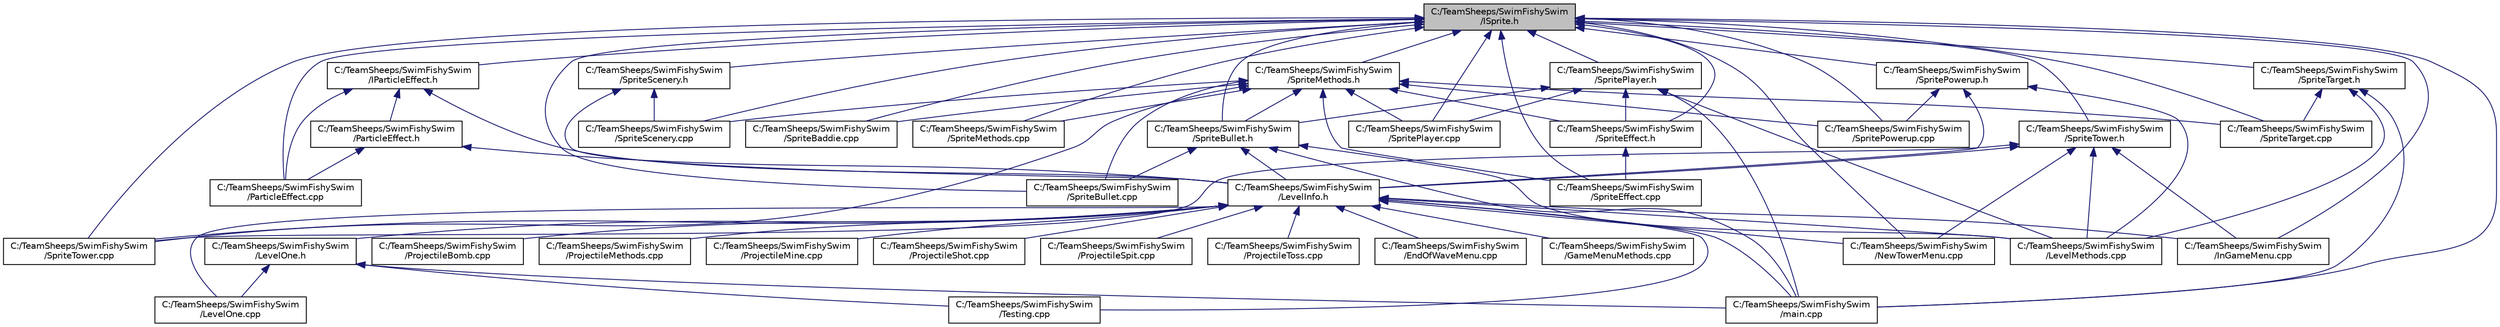 digraph "C:/TeamSheeps/SwimFishySwim/ISprite.h"
{
 // LATEX_PDF_SIZE
  edge [fontname="Helvetica",fontsize="10",labelfontname="Helvetica",labelfontsize="10"];
  node [fontname="Helvetica",fontsize="10",shape=record];
  Node1 [label="C:/TeamSheeps/SwimFishySwim\l/ISprite.h",height=0.2,width=0.4,color="black", fillcolor="grey75", style="filled", fontcolor="black",tooltip=" "];
  Node1 -> Node2 [dir="back",color="midnightblue",fontsize="10",style="solid"];
  Node2 [label="C:/TeamSheeps/SwimFishySwim\l/IParticleEffect.h",height=0.2,width=0.4,color="black", fillcolor="white", style="filled",URL="$_i_particle_effect_8h.html",tooltip=" "];
  Node2 -> Node3 [dir="back",color="midnightblue",fontsize="10",style="solid"];
  Node3 [label="C:/TeamSheeps/SwimFishySwim\l/LevelInfo.h",height=0.2,width=0.4,color="black", fillcolor="white", style="filled",URL="$_level_info_8h.html",tooltip=" "];
  Node3 -> Node4 [dir="back",color="midnightblue",fontsize="10",style="solid"];
  Node4 [label="C:/TeamSheeps/SwimFishySwim\l/EndOfWaveMenu.cpp",height=0.2,width=0.4,color="black", fillcolor="white", style="filled",URL="$_end_of_wave_menu_8cpp.html",tooltip=" "];
  Node3 -> Node5 [dir="back",color="midnightblue",fontsize="10",style="solid"];
  Node5 [label="C:/TeamSheeps/SwimFishySwim\l/GameMenuMethods.cpp",height=0.2,width=0.4,color="black", fillcolor="white", style="filled",URL="$_game_menu_methods_8cpp.html",tooltip=" "];
  Node3 -> Node6 [dir="back",color="midnightblue",fontsize="10",style="solid"];
  Node6 [label="C:/TeamSheeps/SwimFishySwim\l/InGameMenu.cpp",height=0.2,width=0.4,color="black", fillcolor="white", style="filled",URL="$_in_game_menu_8cpp.html",tooltip=" "];
  Node3 -> Node7 [dir="back",color="midnightblue",fontsize="10",style="solid"];
  Node7 [label="C:/TeamSheeps/SwimFishySwim\l/LevelMethods.cpp",height=0.2,width=0.4,color="black", fillcolor="white", style="filled",URL="$_level_methods_8cpp.html",tooltip=" "];
  Node3 -> Node8 [dir="back",color="midnightblue",fontsize="10",style="solid"];
  Node8 [label="C:/TeamSheeps/SwimFishySwim\l/LevelOne.cpp",height=0.2,width=0.4,color="black", fillcolor="white", style="filled",URL="$_level_one_8cpp.html",tooltip=" "];
  Node3 -> Node9 [dir="back",color="midnightblue",fontsize="10",style="solid"];
  Node9 [label="C:/TeamSheeps/SwimFishySwim\l/LevelOne.h",height=0.2,width=0.4,color="black", fillcolor="white", style="filled",URL="$_level_one_8h.html",tooltip=" "];
  Node9 -> Node8 [dir="back",color="midnightblue",fontsize="10",style="solid"];
  Node9 -> Node10 [dir="back",color="midnightblue",fontsize="10",style="solid"];
  Node10 [label="C:/TeamSheeps/SwimFishySwim\l/Testing.cpp",height=0.2,width=0.4,color="black", fillcolor="white", style="filled",URL="$_testing_8cpp.html",tooltip=" "];
  Node9 -> Node11 [dir="back",color="midnightblue",fontsize="10",style="solid"];
  Node11 [label="C:/TeamSheeps/SwimFishySwim\l/main.cpp",height=0.2,width=0.4,color="black", fillcolor="white", style="filled",URL="$main_8cpp.html",tooltip=" "];
  Node3 -> Node12 [dir="back",color="midnightblue",fontsize="10",style="solid"];
  Node12 [label="C:/TeamSheeps/SwimFishySwim\l/NewTowerMenu.cpp",height=0.2,width=0.4,color="black", fillcolor="white", style="filled",URL="$_new_tower_menu_8cpp.html",tooltip=" "];
  Node3 -> Node13 [dir="back",color="midnightblue",fontsize="10",style="solid"];
  Node13 [label="C:/TeamSheeps/SwimFishySwim\l/ProjectileBomb.cpp",height=0.2,width=0.4,color="black", fillcolor="white", style="filled",URL="$_projectile_bomb_8cpp.html",tooltip=" "];
  Node3 -> Node14 [dir="back",color="midnightblue",fontsize="10",style="solid"];
  Node14 [label="C:/TeamSheeps/SwimFishySwim\l/ProjectileMethods.cpp",height=0.2,width=0.4,color="black", fillcolor="white", style="filled",URL="$_projectile_methods_8cpp.html",tooltip=" "];
  Node3 -> Node15 [dir="back",color="midnightblue",fontsize="10",style="solid"];
  Node15 [label="C:/TeamSheeps/SwimFishySwim\l/ProjectileMine.cpp",height=0.2,width=0.4,color="black", fillcolor="white", style="filled",URL="$_projectile_mine_8cpp.html",tooltip=" "];
  Node3 -> Node16 [dir="back",color="midnightblue",fontsize="10",style="solid"];
  Node16 [label="C:/TeamSheeps/SwimFishySwim\l/ProjectileShot.cpp",height=0.2,width=0.4,color="black", fillcolor="white", style="filled",URL="$_projectile_shot_8cpp.html",tooltip=" "];
  Node3 -> Node17 [dir="back",color="midnightblue",fontsize="10",style="solid"];
  Node17 [label="C:/TeamSheeps/SwimFishySwim\l/ProjectileSpit.cpp",height=0.2,width=0.4,color="black", fillcolor="white", style="filled",URL="$_projectile_spit_8cpp.html",tooltip=" "];
  Node3 -> Node18 [dir="back",color="midnightblue",fontsize="10",style="solid"];
  Node18 [label="C:/TeamSheeps/SwimFishySwim\l/ProjectileToss.cpp",height=0.2,width=0.4,color="black", fillcolor="white", style="filled",URL="$_projectile_toss_8cpp.html",tooltip=" "];
  Node3 -> Node19 [dir="back",color="midnightblue",fontsize="10",style="solid"];
  Node19 [label="C:/TeamSheeps/SwimFishySwim\l/SpriteTower.cpp",height=0.2,width=0.4,color="black", fillcolor="white", style="filled",URL="$_sprite_tower_8cpp.html",tooltip=" "];
  Node3 -> Node10 [dir="back",color="midnightblue",fontsize="10",style="solid"];
  Node3 -> Node11 [dir="back",color="midnightblue",fontsize="10",style="solid"];
  Node2 -> Node20 [dir="back",color="midnightblue",fontsize="10",style="solid"];
  Node20 [label="C:/TeamSheeps/SwimFishySwim\l/ParticleEffect.cpp",height=0.2,width=0.4,color="black", fillcolor="white", style="filled",URL="$_particle_effect_8cpp.html",tooltip=" "];
  Node2 -> Node21 [dir="back",color="midnightblue",fontsize="10",style="solid"];
  Node21 [label="C:/TeamSheeps/SwimFishySwim\l/ParticleEffect.h",height=0.2,width=0.4,color="black", fillcolor="white", style="filled",URL="$_particle_effect_8h.html",tooltip=" "];
  Node21 -> Node3 [dir="back",color="midnightblue",fontsize="10",style="solid"];
  Node21 -> Node20 [dir="back",color="midnightblue",fontsize="10",style="solid"];
  Node1 -> Node6 [dir="back",color="midnightblue",fontsize="10",style="solid"];
  Node1 -> Node12 [dir="back",color="midnightblue",fontsize="10",style="solid"];
  Node1 -> Node20 [dir="back",color="midnightblue",fontsize="10",style="solid"];
  Node1 -> Node22 [dir="back",color="midnightblue",fontsize="10",style="solid"];
  Node22 [label="C:/TeamSheeps/SwimFishySwim\l/SpriteBaddie.cpp",height=0.2,width=0.4,color="black", fillcolor="white", style="filled",URL="$_sprite_baddie_8cpp.html",tooltip=" "];
  Node1 -> Node23 [dir="back",color="midnightblue",fontsize="10",style="solid"];
  Node23 [label="C:/TeamSheeps/SwimFishySwim\l/SpriteBullet.cpp",height=0.2,width=0.4,color="black", fillcolor="white", style="filled",URL="$_sprite_bullet_8cpp.html",tooltip=" "];
  Node1 -> Node24 [dir="back",color="midnightblue",fontsize="10",style="solid"];
  Node24 [label="C:/TeamSheeps/SwimFishySwim\l/SpriteBullet.h",height=0.2,width=0.4,color="black", fillcolor="white", style="filled",URL="$_sprite_bullet_8h.html",tooltip=" "];
  Node24 -> Node3 [dir="back",color="midnightblue",fontsize="10",style="solid"];
  Node24 -> Node7 [dir="back",color="midnightblue",fontsize="10",style="solid"];
  Node24 -> Node23 [dir="back",color="midnightblue",fontsize="10",style="solid"];
  Node24 -> Node11 [dir="back",color="midnightblue",fontsize="10",style="solid"];
  Node1 -> Node25 [dir="back",color="midnightblue",fontsize="10",style="solid"];
  Node25 [label="C:/TeamSheeps/SwimFishySwim\l/SpriteEffect.cpp",height=0.2,width=0.4,color="black", fillcolor="white", style="filled",URL="$_sprite_effect_8cpp.html",tooltip=" "];
  Node1 -> Node26 [dir="back",color="midnightblue",fontsize="10",style="solid"];
  Node26 [label="C:/TeamSheeps/SwimFishySwim\l/SpriteEffect.h",height=0.2,width=0.4,color="black", fillcolor="white", style="filled",URL="$_sprite_effect_8h.html",tooltip=" "];
  Node26 -> Node25 [dir="back",color="midnightblue",fontsize="10",style="solid"];
  Node1 -> Node27 [dir="back",color="midnightblue",fontsize="10",style="solid"];
  Node27 [label="C:/TeamSheeps/SwimFishySwim\l/SpriteMethods.cpp",height=0.2,width=0.4,color="black", fillcolor="white", style="filled",URL="$_sprite_methods_8cpp.html",tooltip=" "];
  Node1 -> Node28 [dir="back",color="midnightblue",fontsize="10",style="solid"];
  Node28 [label="C:/TeamSheeps/SwimFishySwim\l/SpriteMethods.h",height=0.2,width=0.4,color="black", fillcolor="white", style="filled",URL="$_sprite_methods_8h.html",tooltip=" "];
  Node28 -> Node22 [dir="back",color="midnightblue",fontsize="10",style="solid"];
  Node28 -> Node23 [dir="back",color="midnightblue",fontsize="10",style="solid"];
  Node28 -> Node24 [dir="back",color="midnightblue",fontsize="10",style="solid"];
  Node28 -> Node25 [dir="back",color="midnightblue",fontsize="10",style="solid"];
  Node28 -> Node26 [dir="back",color="midnightblue",fontsize="10",style="solid"];
  Node28 -> Node27 [dir="back",color="midnightblue",fontsize="10",style="solid"];
  Node28 -> Node29 [dir="back",color="midnightblue",fontsize="10",style="solid"];
  Node29 [label="C:/TeamSheeps/SwimFishySwim\l/SpritePlayer.cpp",height=0.2,width=0.4,color="black", fillcolor="white", style="filled",URL="$_sprite_player_8cpp.html",tooltip=" "];
  Node28 -> Node30 [dir="back",color="midnightblue",fontsize="10",style="solid"];
  Node30 [label="C:/TeamSheeps/SwimFishySwim\l/SpritePowerup.cpp",height=0.2,width=0.4,color="black", fillcolor="white", style="filled",URL="$_sprite_powerup_8cpp.html",tooltip=" "];
  Node28 -> Node31 [dir="back",color="midnightblue",fontsize="10",style="solid"];
  Node31 [label="C:/TeamSheeps/SwimFishySwim\l/SpriteScenery.cpp",height=0.2,width=0.4,color="black", fillcolor="white", style="filled",URL="$_sprite_scenery_8cpp.html",tooltip=" "];
  Node28 -> Node32 [dir="back",color="midnightblue",fontsize="10",style="solid"];
  Node32 [label="C:/TeamSheeps/SwimFishySwim\l/SpriteTarget.cpp",height=0.2,width=0.4,color="black", fillcolor="white", style="filled",URL="$_sprite_target_8cpp.html",tooltip=" "];
  Node28 -> Node19 [dir="back",color="midnightblue",fontsize="10",style="solid"];
  Node1 -> Node29 [dir="back",color="midnightblue",fontsize="10",style="solid"];
  Node1 -> Node33 [dir="back",color="midnightblue",fontsize="10",style="solid"];
  Node33 [label="C:/TeamSheeps/SwimFishySwim\l/SpritePlayer.h",height=0.2,width=0.4,color="black", fillcolor="white", style="filled",URL="$_sprite_player_8h.html",tooltip=" "];
  Node33 -> Node7 [dir="back",color="midnightblue",fontsize="10",style="solid"];
  Node33 -> Node24 [dir="back",color="midnightblue",fontsize="10",style="solid"];
  Node33 -> Node26 [dir="back",color="midnightblue",fontsize="10",style="solid"];
  Node33 -> Node29 [dir="back",color="midnightblue",fontsize="10",style="solid"];
  Node33 -> Node11 [dir="back",color="midnightblue",fontsize="10",style="solid"];
  Node1 -> Node30 [dir="back",color="midnightblue",fontsize="10",style="solid"];
  Node1 -> Node34 [dir="back",color="midnightblue",fontsize="10",style="solid"];
  Node34 [label="C:/TeamSheeps/SwimFishySwim\l/SpritePowerup.h",height=0.2,width=0.4,color="black", fillcolor="white", style="filled",URL="$_sprite_powerup_8h.html",tooltip=" "];
  Node34 -> Node3 [dir="back",color="midnightblue",fontsize="10",style="solid"];
  Node34 -> Node7 [dir="back",color="midnightblue",fontsize="10",style="solid"];
  Node34 -> Node30 [dir="back",color="midnightblue",fontsize="10",style="solid"];
  Node1 -> Node31 [dir="back",color="midnightblue",fontsize="10",style="solid"];
  Node1 -> Node35 [dir="back",color="midnightblue",fontsize="10",style="solid"];
  Node35 [label="C:/TeamSheeps/SwimFishySwim\l/SpriteScenery.h",height=0.2,width=0.4,color="black", fillcolor="white", style="filled",URL="$_sprite_scenery_8h.html",tooltip=" "];
  Node35 -> Node3 [dir="back",color="midnightblue",fontsize="10",style="solid"];
  Node35 -> Node31 [dir="back",color="midnightblue",fontsize="10",style="solid"];
  Node1 -> Node32 [dir="back",color="midnightblue",fontsize="10",style="solid"];
  Node1 -> Node36 [dir="back",color="midnightblue",fontsize="10",style="solid"];
  Node36 [label="C:/TeamSheeps/SwimFishySwim\l/SpriteTarget.h",height=0.2,width=0.4,color="black", fillcolor="white", style="filled",URL="$_sprite_target_8h.html",tooltip=" "];
  Node36 -> Node7 [dir="back",color="midnightblue",fontsize="10",style="solid"];
  Node36 -> Node32 [dir="back",color="midnightblue",fontsize="10",style="solid"];
  Node36 -> Node11 [dir="back",color="midnightblue",fontsize="10",style="solid"];
  Node1 -> Node19 [dir="back",color="midnightblue",fontsize="10",style="solid"];
  Node1 -> Node37 [dir="back",color="midnightblue",fontsize="10",style="solid"];
  Node37 [label="C:/TeamSheeps/SwimFishySwim\l/SpriteTower.h",height=0.2,width=0.4,color="black", fillcolor="white", style="filled",URL="$_sprite_tower_8h.html",tooltip=" "];
  Node37 -> Node6 [dir="back",color="midnightblue",fontsize="10",style="solid"];
  Node37 -> Node3 [dir="back",color="midnightblue",fontsize="10",style="solid"];
  Node37 -> Node7 [dir="back",color="midnightblue",fontsize="10",style="solid"];
  Node37 -> Node12 [dir="back",color="midnightblue",fontsize="10",style="solid"];
  Node37 -> Node19 [dir="back",color="midnightblue",fontsize="10",style="solid"];
  Node1 -> Node11 [dir="back",color="midnightblue",fontsize="10",style="solid"];
}

